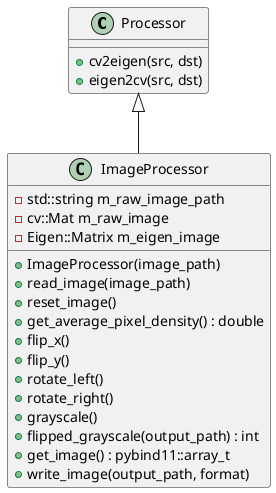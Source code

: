 @startuml
class Processor {
  +cv2eigen(src, dst)
  +eigen2cv(src, dst)
}

class ImageProcessor {
  -std::string m_raw_image_path
  -cv::Mat m_raw_image
  -Eigen::Matrix m_eigen_image
  +ImageProcessor(image_path)
  +read_image(image_path)
  +reset_image()
  +get_average_pixel_density() : double
  +flip_x()
  +flip_y()
  +rotate_left()
  +rotate_right()
  +grayscale()
  +flipped_grayscale(output_path) : int
  +get_image() : pybind11::array_t
  +write_image(output_path, format)
}

Processor <|-- ImageProcessor
@enduml